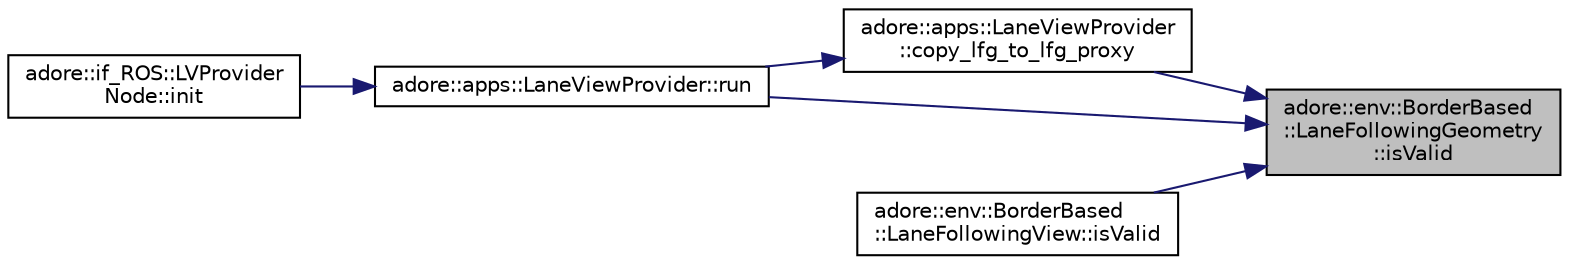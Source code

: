 digraph "adore::env::BorderBased::LaneFollowingGeometry::isValid"
{
 // LATEX_PDF_SIZE
  edge [fontname="Helvetica",fontsize="10",labelfontname="Helvetica",labelfontsize="10"];
  node [fontname="Helvetica",fontsize="10",shape=record];
  rankdir="RL";
  Node1 [label="adore::env::BorderBased\l::LaneFollowingGeometry\l::isValid",height=0.2,width=0.4,color="black", fillcolor="grey75", style="filled", fontcolor="black",tooltip="Check whether the LaneFollowingGeometry is valid."];
  Node1 -> Node2 [dir="back",color="midnightblue",fontsize="10",style="solid",fontname="Helvetica"];
  Node2 [label="adore::apps::LaneViewProvider\l::copy_lfg_to_lfg_proxy",height=0.2,width=0.4,color="black", fillcolor="white", style="filled",URL="$classadore_1_1apps_1_1LaneViewProvider.html#ac395295921a3718b1747dc016ba8061b",tooltip=" "];
  Node2 -> Node3 [dir="back",color="midnightblue",fontsize="10",style="solid",fontname="Helvetica"];
  Node3 [label="adore::apps::LaneViewProvider::run",height=0.2,width=0.4,color="black", fillcolor="white", style="filled",URL="$classadore_1_1apps_1_1LaneViewProvider.html#a10c08893d16421f195ad2a597bfea8f8",tooltip="update data, views and recompute maneuver"];
  Node3 -> Node4 [dir="back",color="midnightblue",fontsize="10",style="solid",fontname="Helvetica"];
  Node4 [label="adore::if_ROS::LVProvider\lNode::init",height=0.2,width=0.4,color="black", fillcolor="white", style="filled",URL="$classadore_1_1if__ROS_1_1LVProviderNode.html#ad35fdbfdaef8f2f89279dc08758bef3a",tooltip=" "];
  Node1 -> Node5 [dir="back",color="midnightblue",fontsize="10",style="solid",fontname="Helvetica"];
  Node5 [label="adore::env::BorderBased\l::LaneFollowingView::isValid",height=0.2,width=0.4,color="black", fillcolor="white", style="filled",URL="$classadore_1_1env_1_1BorderBased_1_1LaneFollowingView.html#ac12d921e0c64ef105124c97d64619b3b",tooltip=" "];
  Node1 -> Node3 [dir="back",color="midnightblue",fontsize="10",style="solid",fontname="Helvetica"];
}
